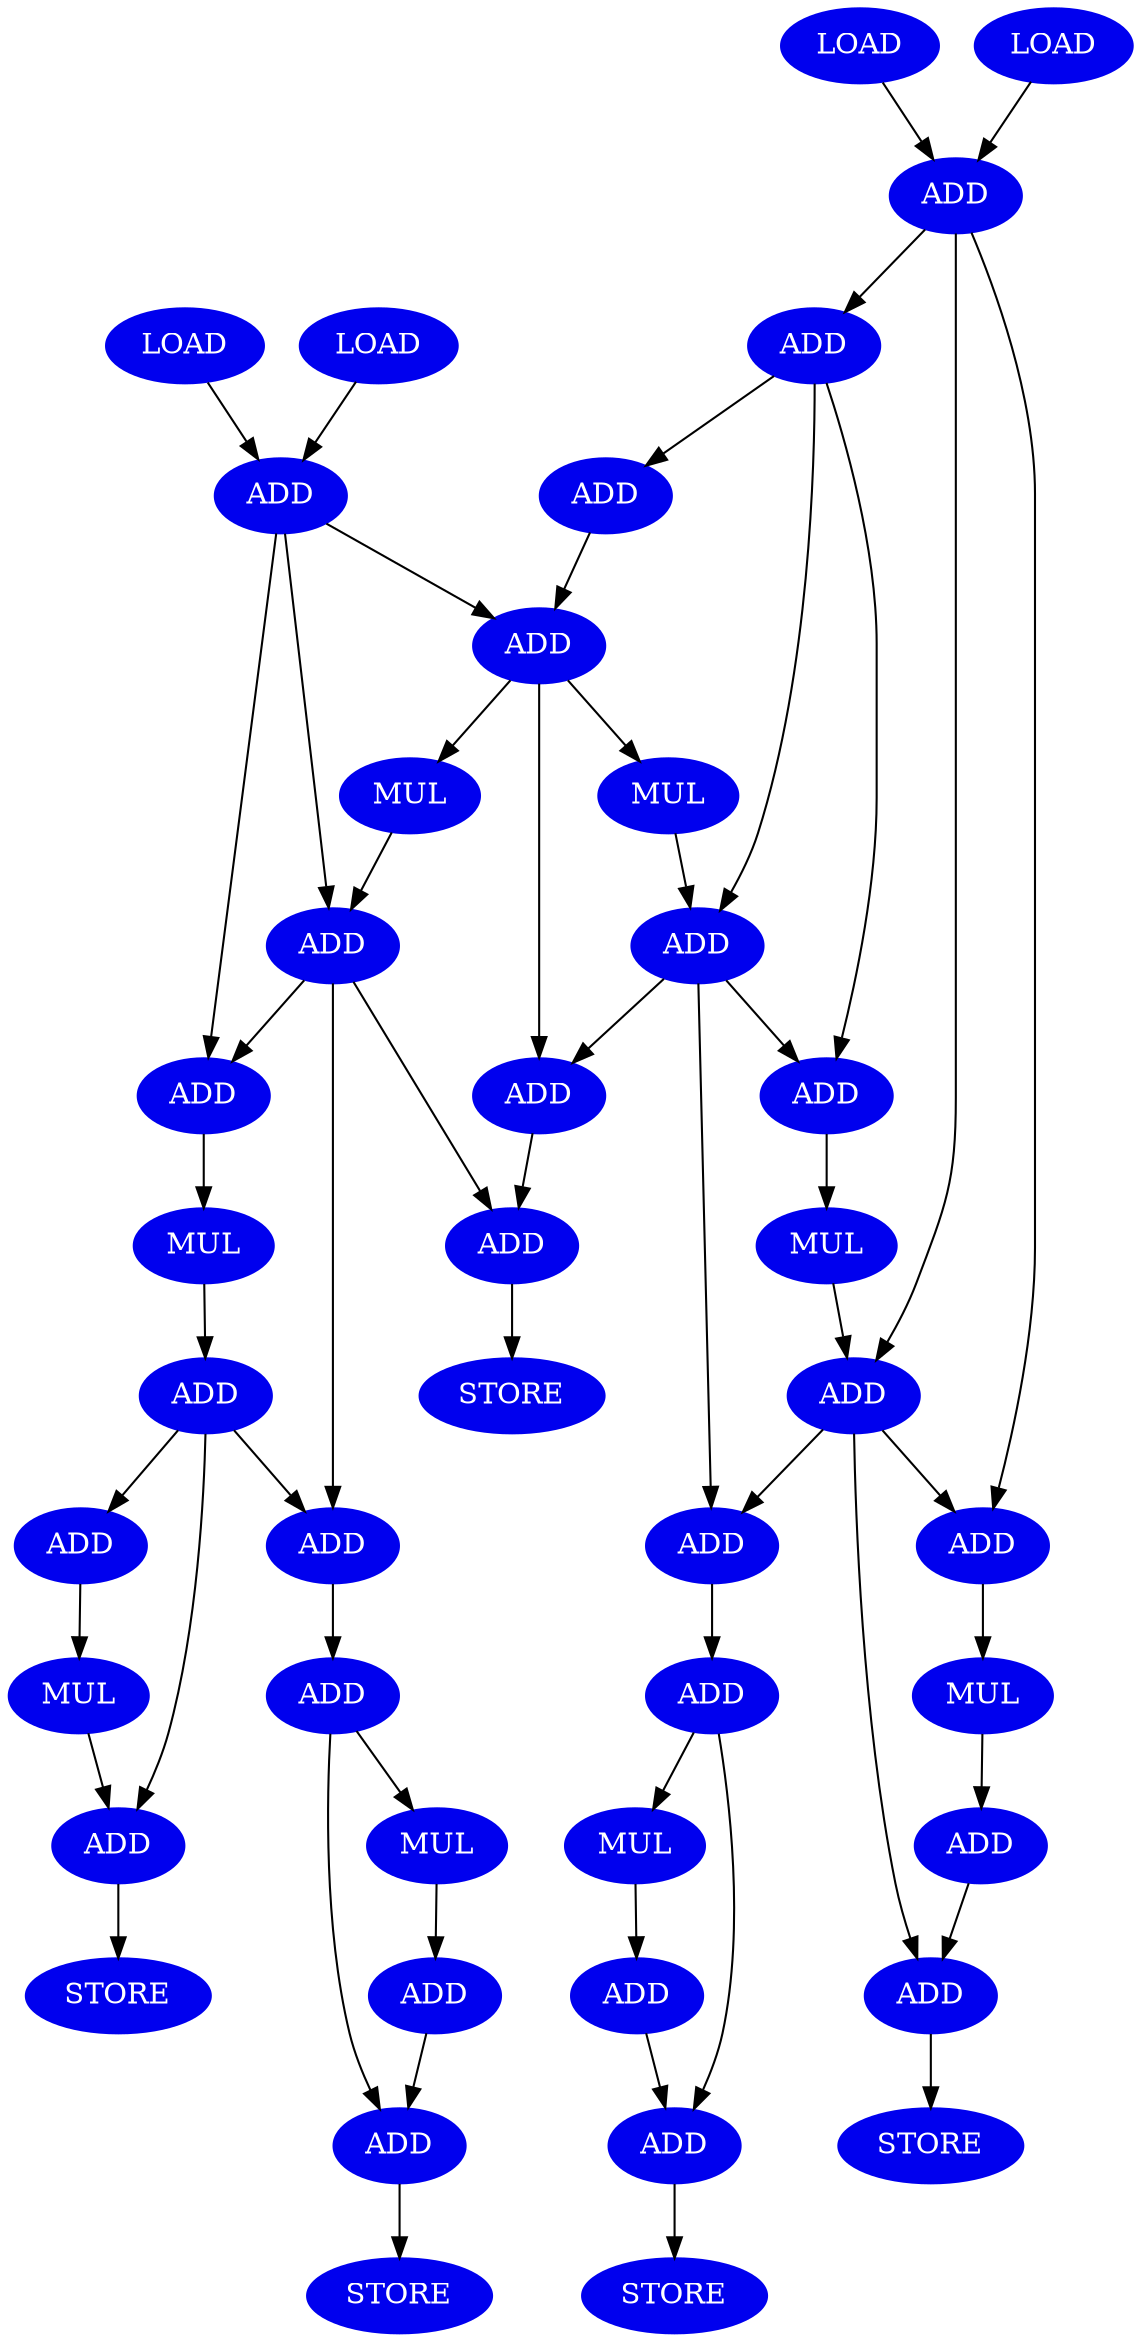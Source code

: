 digraph ewf {
    node [fontcolor=white,style=filled,color=blue2];
     ADD_1 [label = ADD ];
     ADD_2 [label = ADD ];
     ADD_3 [label = ADD ];
     ADD_4 [label = ADD ];
     ADD_5 [label = ADD ];
     MUL_6 [label = MUL ];
     MUL_7 [label = MUL ];
     ADD_8 [label = ADD ];
     ADD_9 [label = ADD ];
     ADD_10 [label = ADD ];
     ADD_11 [label = ADD ];
     ADD_12 [label = ADD ];
     MUL_13 [label = MUL ];
     ADD_14 [label = ADD ];
     MUL_15 [label = MUL ];
     ADD_16 [label = ADD ];
     ADD_17 [label = ADD ];
     ADD_18 [label = ADD ];
     ADD_19 [label = ADD ];
     ADD_20 [label = ADD ];
     ADD_21 [label = ADD ];
     MUL_22 [label = MUL ];
     ADD_23 [label = ADD ];
     ADD_24 [label = ADD ];
     MUL_25 [label = MUL ];
     ADD_26 [label = ADD ];
     MUL_27 [label = MUL ];
     MUL_28 [label = MUL ];
     ADD_29 [label = ADD ];
     ADD_30 [label = ADD ];
     ADD_31 [label = ADD ];
     ADD_32 [label = ADD ];
     ADD_33 [label = ADD ];
     ADD_34 [label = ADD ];
     OUT_35 [label = STORE ];
     OUT_36 [label = STORE ];
     OUT_37 [label = STORE ];
     OUT_38 [label = STORE ];
     OUT_39 [label = STORE ];
     IN_40 [label = LOAD ];
     IN_41 [label = LOAD ];
     IN_42 [label = LOAD ];
     IN_43 [label = LOAD ];
     ADD_1 -> ADD_3 [ name = 0 ];
     ADD_1 -> ADD_16 [ name = 1 ];
     ADD_1 -> ADD_18 [ name = 2 ];
     ADD_2 -> ADD_5 [ name = 3 ];
     ADD_2 -> ADD_9 [ name = 4 ];
     ADD_2 -> ADD_12 [ name = 5 ];
     ADD_3 -> ADD_4 [ name = 6 ];
     ADD_3 -> ADD_8 [ name = 7 ];
     ADD_3 -> ADD_10 [ name = 8 ];
     ADD_4 -> ADD_5 [ name = 9 ];
     ADD_5 -> MUL_6 [ name = 10 ];
     ADD_5 -> MUL_7 [ name = 11 ];
     ADD_5 -> ADD_11 [ name = 12 ];
     MUL_6 -> ADD_8 [ name = 13 ];
     MUL_7 -> ADD_9 [ name = 14 ];
     ADD_8 -> ADD_10 [ name = 15 ];
     ADD_8 -> ADD_11 [ name = 16 ];
     ADD_8 -> ADD_19 [ name = 17 ];
     ADD_9 -> ADD_12 [ name = 18 ];
     ADD_9 -> ADD_14 [ name = 19 ];
     ADD_9 -> ADD_20 [ name = 20 ];
     ADD_10 -> MUL_13 [ name = 21 ];
     ADD_11 -> ADD_14 [ name = 22 ];
     ADD_12 -> MUL_15 [ name = 23 ];
     MUL_13 -> ADD_16 [ name = 24 ];
     MUL_15 -> ADD_17 [ name = 25 ];
     ADD_16 -> ADD_18 [ name = 26 ];
     ADD_16 -> ADD_19 [ name = 27 ];
     ADD_16 -> ADD_30 [ name = 28 ];
     ADD_17 -> ADD_20 [ name = 29 ];
     ADD_17 -> ADD_21 [ name = 30 ];
     ADD_17 -> ADD_29 [ name = 31 ];
     ADD_18 -> MUL_22 [ name = 32 ];
     ADD_19 -> ADD_23 [ name = 33 ];
     ADD_20 -> ADD_24 [ name = 34 ];
     ADD_21 -> MUL_25 [ name = 35 ];
     MUL_22 -> ADD_26 [ name = 36 ];
     ADD_23 -> MUL_27 [ name = 37 ];
     ADD_23 -> ADD_33 [ name = 38 ];
     ADD_24 -> MUL_28 [ name = 39 ];
     ADD_24 -> ADD_34 [ name = 40 ];
     MUL_25 -> ADD_29 [ name = 41 ];
     ADD_26 -> ADD_30 [ name = 42 ];
     MUL_27 -> ADD_31 [ name = 43 ];
     MUL_28 -> ADD_32 [ name = 44 ];
     ADD_31 -> ADD_33 [ name = 45 ];
     ADD_32 -> ADD_34 [ name = 46 ];
     ADD_14 -> OUT_35 [ name = 47 ];
     ADD_29 -> OUT_36 [ name = 48 ];
     ADD_30 -> OUT_37 [ name = 49 ];
     ADD_33 -> OUT_38 [ name = 50 ];
     ADD_34 -> OUT_39 [ name = 51 ];
     IN_40 -> ADD_1 [ name = 52 ];
     IN_41 -> ADD_1 [ name = 53 ];
     IN_42 -> ADD_2 [ name = 54 ];
     IN_43 -> ADD_2 [ name = 55 ];
}
